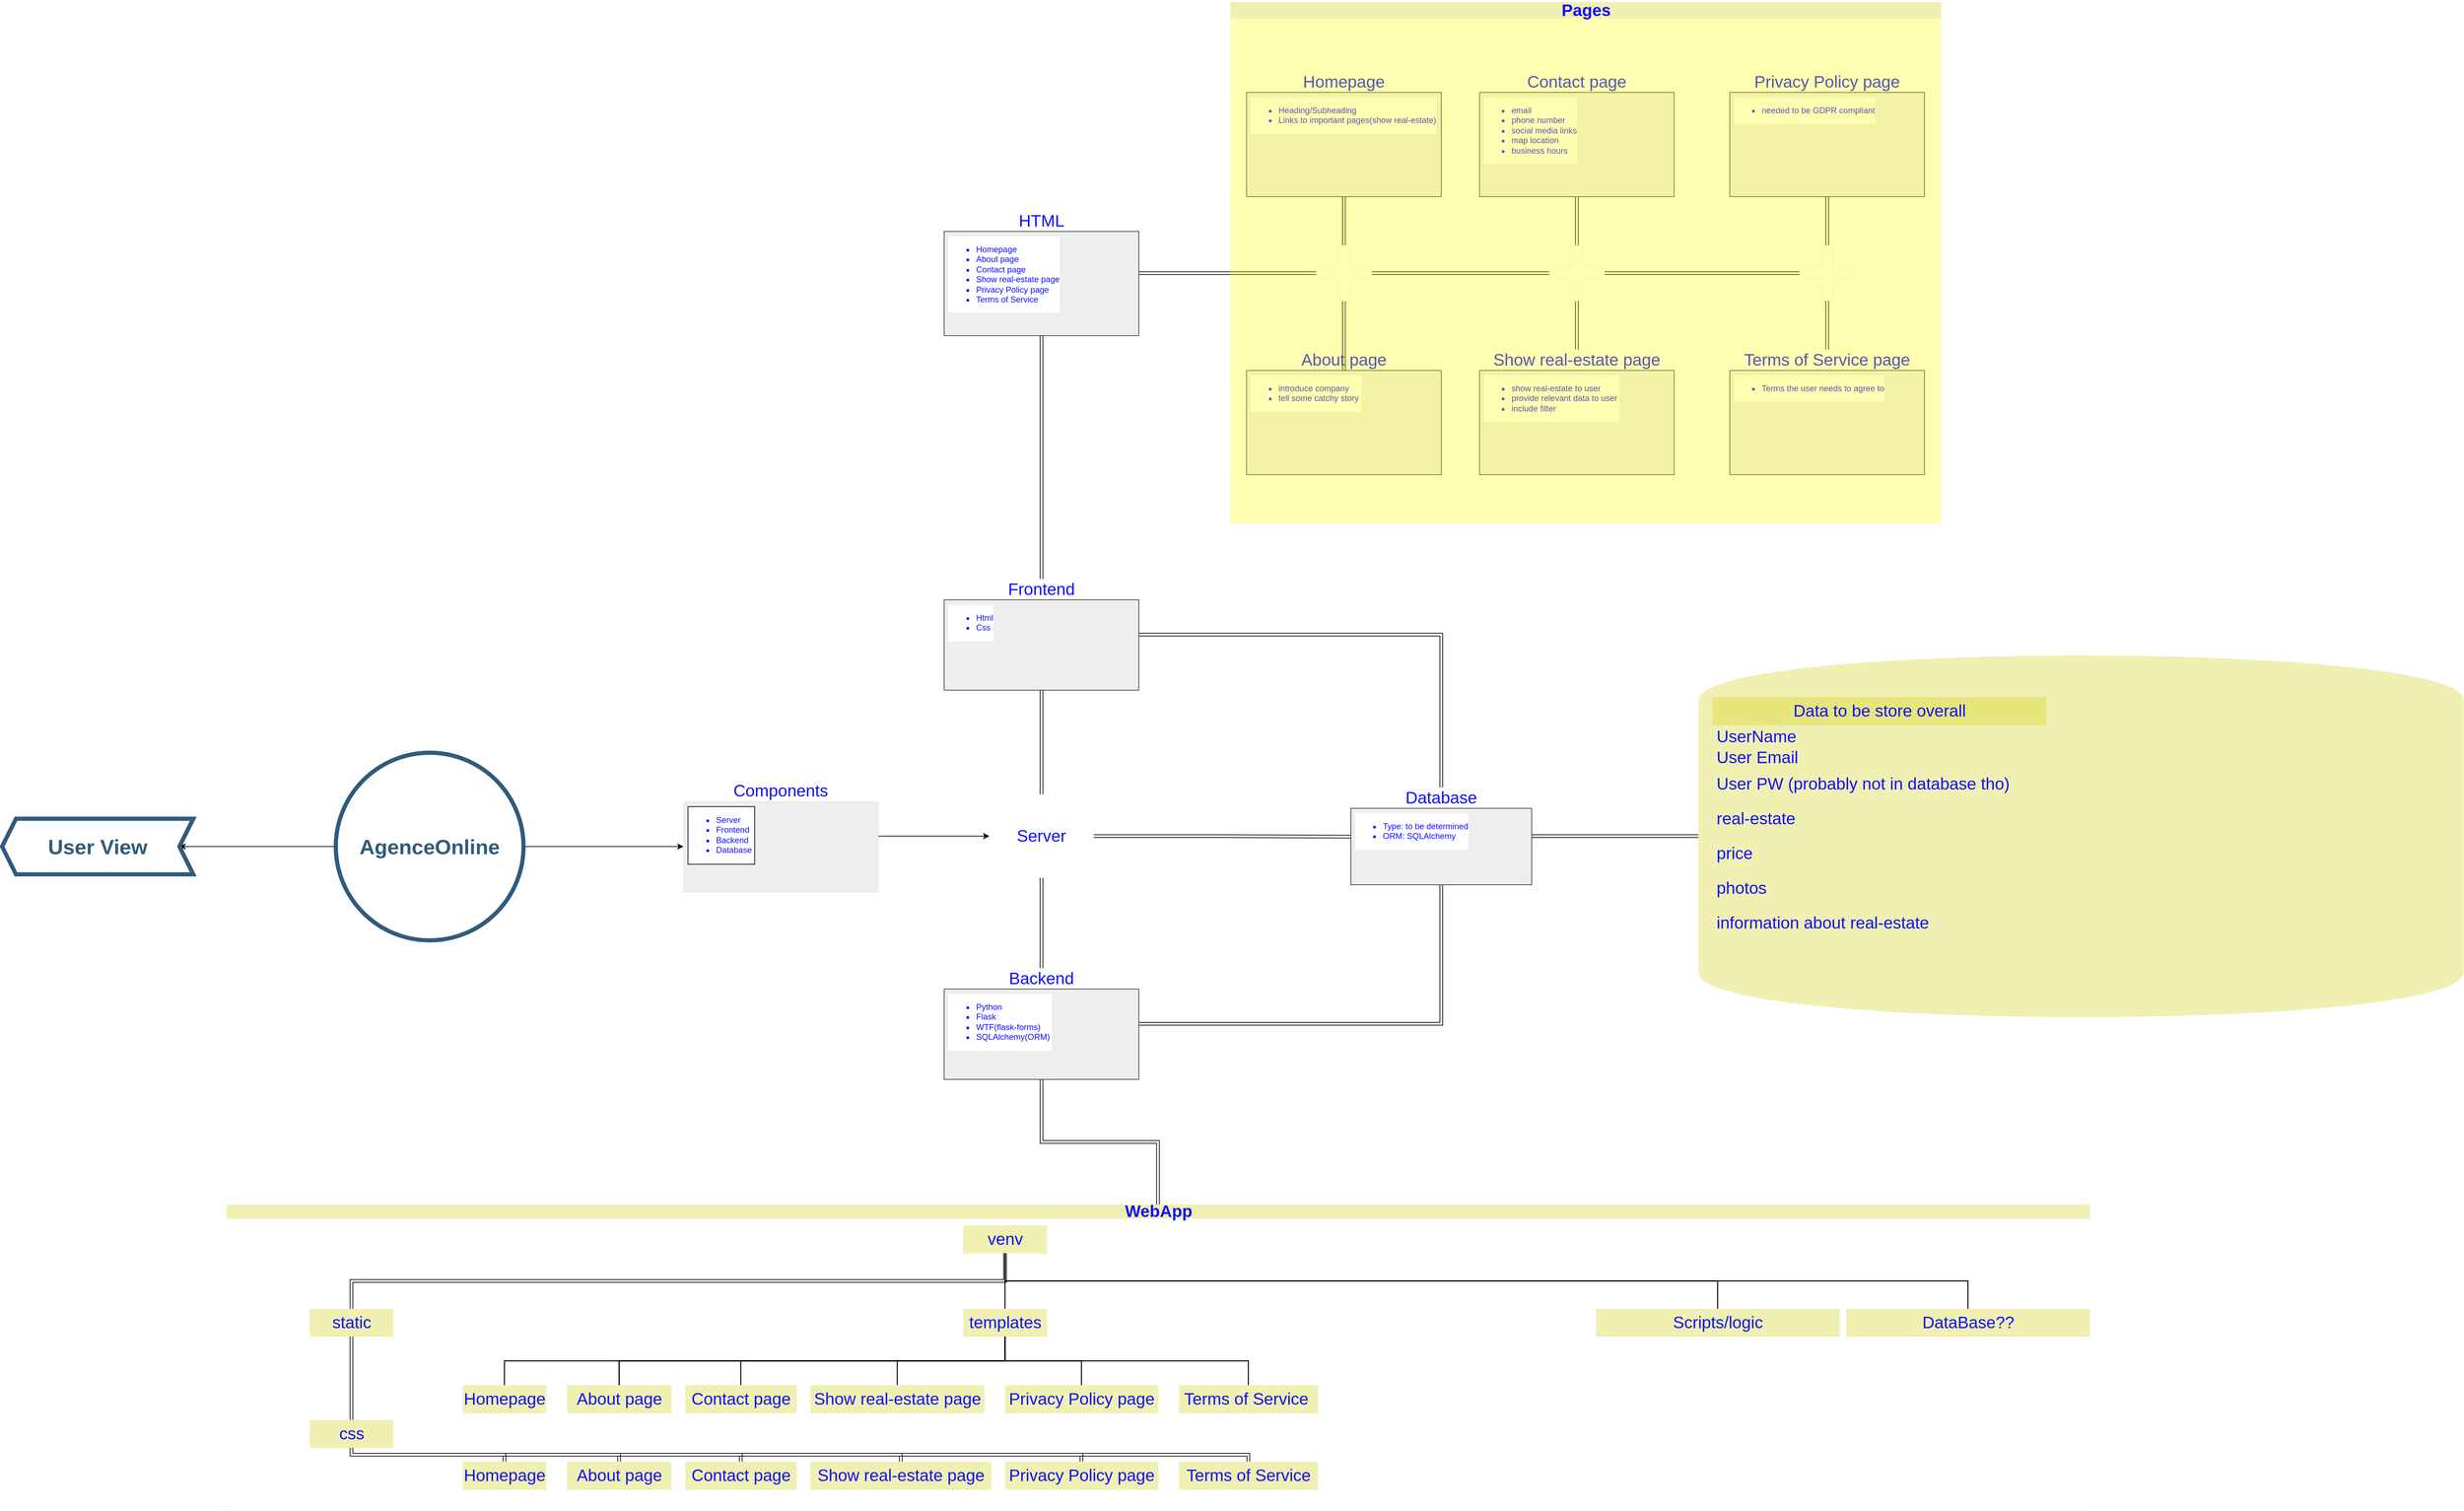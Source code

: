 <mxfile version="20.4.0" type="github">
  <diagram id="6a731a19-8d31-9384-78a2-239565b7b9f0" name="Page-1">
    <mxGraphModel dx="2011" dy="2100" grid="1" gridSize="10" guides="1" tooltips="1" connect="1" arrows="1" fold="1" page="1" pageScale="1" pageWidth="1169" pageHeight="827" background="none" math="0" shadow="0">
      <root>
        <mxCell id="0" />
        <mxCell id="1" parent="0" />
        <mxCell id="ueL2jgsVfrRlY1h6P5Gp-1551" value="" style="edgeStyle=orthogonalEdgeStyle;rounded=0;orthogonalLoop=1;jettySize=auto;html=1;fontColor=#000000;" edge="1" parent="1" source="1515" target="ueL2jgsVfrRlY1h6P5Gp-1550">
          <mxGeometry relative="1" as="geometry" />
        </mxCell>
        <mxCell id="ueL2jgsVfrRlY1h6P5Gp-1555" value="" style="edgeStyle=orthogonalEdgeStyle;rounded=0;orthogonalLoop=1;jettySize=auto;html=1;fontSize=24;fontColor=#0F0FFF;" edge="1" parent="1" source="1515" target="ueL2jgsVfrRlY1h6P5Gp-1553">
          <mxGeometry relative="1" as="geometry">
            <mxPoint x="1390" y="815" as="targetPoint" />
          </mxGeometry>
        </mxCell>
        <mxCell id="1515" value="AgenceOnline&lt;br&gt;" style="ellipse;whiteSpace=wrap;html=1;shadow=0;fontFamily=Helvetica;fontSize=30;fontColor=#2F5B7C;align=center;strokeColor=#2F5B7C;strokeWidth=6;fillColor=#FFFFFF;fontStyle=1;gradientColor=none;" parent="1" vertex="1">
          <mxGeometry x="1040" y="680" width="270" height="270" as="geometry" />
        </mxCell>
        <mxCell id="ueL2jgsVfrRlY1h6P5Gp-1550" value="User View" style="shape=step;perimeter=stepPerimeter;whiteSpace=wrap;html=1;fixedSize=1;fontSize=30;fillColor=#FFFFFF;strokeColor=#2F5B7C;fontColor=#2F5B7C;shadow=0;strokeWidth=6;fontStyle=1;gradientColor=none;size=20;rotation=0;direction=west;" vertex="1" parent="1">
          <mxGeometry x="560" y="775" width="275" height="80" as="geometry" />
        </mxCell>
        <mxCell id="ueL2jgsVfrRlY1h6P5Gp-1558" value="" style="edgeStyle=orthogonalEdgeStyle;rounded=0;orthogonalLoop=1;jettySize=auto;html=1;fontSize=24;fontColor=#0F0FFF;" edge="1" parent="1" source="ueL2jgsVfrRlY1h6P5Gp-1552" target="ueL2jgsVfrRlY1h6P5Gp-1557">
          <mxGeometry relative="1" as="geometry" />
        </mxCell>
        <mxCell id="ueL2jgsVfrRlY1h6P5Gp-1552" value="Components" style="swimlane;childLayout=stackLayout;horizontal=1;startSize=30;horizontalStack=0;rounded=0;fontSize=24;fontStyle=0;strokeWidth=0;resizeParent=0;resizeLast=1;shadow=0;dashed=0;align=center;labelBackgroundColor=#FFFFFF;labelBorderColor=none;html=1;fillColor=#FFFFFF;strokeColor=none;fontColor=#0F0FFF;swimlaneLine=0;sketch=0;perimeterSpacing=0;swimlaneFillColor=none;gradientColor=none;whiteSpace=wrap;" vertex="1" parent="1">
          <mxGeometry x="1540" y="720" width="280" height="160" as="geometry">
            <mxRectangle x="1496" y="520" width="120" height="30" as="alternateBounds" />
          </mxGeometry>
        </mxCell>
        <mxCell id="ueL2jgsVfrRlY1h6P5Gp-1553" value="&lt;ul&gt;&lt;li style=&quot;&quot;&gt;Server&lt;/li&gt;&lt;li style=&quot;&quot;&gt;Frontend&lt;/li&gt;&lt;li style=&quot;&quot;&gt;Backend&lt;/li&gt;&lt;li style=&quot;&quot;&gt;Database&amp;nbsp;&lt;/li&gt;&lt;/ul&gt;" style="align=left;strokeColor=default;fillColor=#eeeeee;spacingLeft=4;fontSize=12;verticalAlign=top;resizable=0;rotatable=0;part=1;labelBackgroundColor=#FFFFFF;labelBorderColor=#000000;html=1;fontColor=#0F0FFF;strokeWidth=0;perimeterSpacing=0;rounded=0;shadow=0;sketch=0;" vertex="1" parent="ueL2jgsVfrRlY1h6P5Gp-1552">
          <mxGeometry y="30" width="280" height="130" as="geometry" />
        </mxCell>
        <mxCell id="ueL2jgsVfrRlY1h6P5Gp-1554" value="" style="align=left;strokeColor=#36393d;fillColor=#eeeeee;spacingLeft=4;fontSize=12;verticalAlign=top;resizable=0;rotatable=0;part=1;labelBackgroundColor=default;labelBorderColor=none;html=1;" vertex="1" parent="ueL2jgsVfrRlY1h6P5Gp-1552">
          <mxGeometry y="160" width="280" as="geometry" />
        </mxCell>
        <mxCell id="ueL2jgsVfrRlY1h6P5Gp-1559" value="" style="align=left;strokeColor=default;fillColor=#eeeeee;spacingLeft=4;fontSize=12;verticalAlign=top;resizable=0;rotatable=0;part=1;labelBackgroundColor=#FFFFFF;labelBorderColor=#000000;html=1;fontColor=#0F0FFF;strokeWidth=0;perimeterSpacing=0;rounded=0;shadow=0;sketch=0;" vertex="1" parent="ueL2jgsVfrRlY1h6P5Gp-1552">
          <mxGeometry y="160" width="280" as="geometry" />
        </mxCell>
        <mxCell id="ueL2jgsVfrRlY1h6P5Gp-1564" value="" style="edgeStyle=orthogonalEdgeStyle;rounded=0;orthogonalLoop=1;jettySize=auto;html=1;fontSize=24;fontColor=#0F0FFF;entryX=0.5;entryY=1;entryDx=0;entryDy=0;shape=link;" edge="1" parent="1" source="ueL2jgsVfrRlY1h6P5Gp-1557">
          <mxGeometry relative="1" as="geometry">
            <mxPoint x="2055" y="590" as="targetPoint" />
            <Array as="points">
              <mxPoint x="2055" y="680" />
              <mxPoint x="2055" y="680" />
            </Array>
          </mxGeometry>
        </mxCell>
        <mxCell id="ueL2jgsVfrRlY1h6P5Gp-1567" value="" style="edgeStyle=orthogonalEdgeStyle;shape=link;rounded=0;orthogonalLoop=1;jettySize=auto;html=1;fontSize=24;fontColor=#0F0FFF;entryX=0.5;entryY=0;entryDx=0;entryDy=0;" edge="1" parent="1" source="ueL2jgsVfrRlY1h6P5Gp-1557" target="ueL2jgsVfrRlY1h6P5Gp-1565">
          <mxGeometry relative="1" as="geometry">
            <mxPoint x="2055" y="940" as="targetPoint" />
          </mxGeometry>
        </mxCell>
        <mxCell id="ueL2jgsVfrRlY1h6P5Gp-1762" value="" style="edgeStyle=orthogonalEdgeStyle;shape=link;rounded=0;orthogonalLoop=1;jettySize=auto;html=1;fontSize=24;fontColor=#0F0FFF;entryX=0.001;entryY=0.371;entryDx=0;entryDy=0;entryPerimeter=0;" edge="1" parent="1" source="ueL2jgsVfrRlY1h6P5Gp-1557" target="ueL2jgsVfrRlY1h6P5Gp-1569">
          <mxGeometry relative="1" as="geometry">
            <mxPoint x="2210" y="800" as="targetPoint" />
          </mxGeometry>
        </mxCell>
        <mxCell id="ueL2jgsVfrRlY1h6P5Gp-1557" value="Server" style="rhombus;whiteSpace=wrap;html=1;fontSize=24;fillColor=#FFFFFF;strokeColor=none;fontColor=#0F0FFF;fontStyle=0;startSize=30;rounded=0;strokeWidth=0;shadow=0;dashed=0;labelBackgroundColor=#FFFFFF;labelBorderColor=none;sketch=0;swimlaneFillColor=none;gradientColor=none;" vertex="1" parent="1">
          <mxGeometry x="1980" y="740" width="150" height="120" as="geometry" />
        </mxCell>
        <mxCell id="ueL2jgsVfrRlY1h6P5Gp-1573" value="" style="edgeStyle=orthogonalEdgeStyle;shape=link;rounded=0;orthogonalLoop=1;jettySize=auto;html=1;fontSize=24;fontColor=#0F0FFF;entryX=0.5;entryY=0;entryDx=0;entryDy=0;" edge="1" parent="1" source="ueL2jgsVfrRlY1h6P5Gp-1560" target="ueL2jgsVfrRlY1h6P5Gp-1568">
          <mxGeometry relative="1" as="geometry">
            <mxPoint x="2275" y="510" as="targetPoint" />
          </mxGeometry>
        </mxCell>
        <mxCell id="ueL2jgsVfrRlY1h6P5Gp-1577" value="" style="edgeStyle=orthogonalEdgeStyle;shape=link;rounded=0;orthogonalLoop=1;jettySize=auto;html=1;fontSize=24;fontColor=#0F0FFF;entryX=0.5;entryY=1;entryDx=0;entryDy=0;" edge="1" parent="1" source="ueL2jgsVfrRlY1h6P5Gp-1560" target="ueL2jgsVfrRlY1h6P5Gp-1576">
          <mxGeometry relative="1" as="geometry">
            <mxPoint x="2055" y="350" as="targetPoint" />
          </mxGeometry>
        </mxCell>
        <mxCell id="ueL2jgsVfrRlY1h6P5Gp-1560" value="Frontend" style="swimlane;childLayout=stackLayout;horizontal=1;startSize=30;horizontalStack=0;rounded=0;fontSize=24;fontStyle=0;strokeWidth=0;resizeParent=0;resizeLast=1;shadow=0;dashed=0;align=center;labelBackgroundColor=#FFFFFF;labelBorderColor=none;html=1;fillColor=#FFFFFF;strokeColor=none;fontColor=#0F0FFF;swimlaneLine=0;sketch=0;perimeterSpacing=0;swimlaneFillColor=none;gradientColor=none;whiteSpace=wrap;" vertex="1" parent="1">
          <mxGeometry x="1915" y="430" width="280" height="160" as="geometry">
            <mxRectangle x="1496" y="520" width="120" height="30" as="alternateBounds" />
          </mxGeometry>
        </mxCell>
        <mxCell id="ueL2jgsVfrRlY1h6P5Gp-1562" value="&lt;ul&gt;&lt;li&gt;Html&lt;/li&gt;&lt;li&gt;Css&lt;/li&gt;&lt;/ul&gt;" style="align=left;strokeColor=#36393d;fillColor=#eeeeee;spacingLeft=4;fontSize=12;verticalAlign=top;resizable=0;rotatable=0;part=1;labelBackgroundColor=#FFFFFF;labelBorderColor=none;html=1;fontColor=#0F0FFF;" vertex="1" parent="ueL2jgsVfrRlY1h6P5Gp-1560">
          <mxGeometry y="30" width="280" height="130" as="geometry" />
        </mxCell>
        <mxCell id="ueL2jgsVfrRlY1h6P5Gp-1571" value="" style="edgeStyle=orthogonalEdgeStyle;shape=link;rounded=0;orthogonalLoop=1;jettySize=auto;html=1;fontSize=24;fontColor=#0F0FFF;" edge="1" parent="1" source="ueL2jgsVfrRlY1h6P5Gp-1565" target="ueL2jgsVfrRlY1h6P5Gp-1569">
          <mxGeometry relative="1" as="geometry">
            <mxPoint x="2275" y="1070" as="targetPoint" />
          </mxGeometry>
        </mxCell>
        <mxCell id="ueL2jgsVfrRlY1h6P5Gp-1682" value="" style="edgeStyle=orthogonalEdgeStyle;shape=link;rounded=0;orthogonalLoop=1;jettySize=auto;html=1;fontSize=24;fontColor=#0F0FFF;entryX=0.5;entryY=0;entryDx=0;entryDy=0;" edge="1" parent="1" source="ueL2jgsVfrRlY1h6P5Gp-1565" target="ueL2jgsVfrRlY1h6P5Gp-1658">
          <mxGeometry relative="1" as="geometry">
            <mxPoint x="2055" y="1230" as="targetPoint" />
          </mxGeometry>
        </mxCell>
        <mxCell id="ueL2jgsVfrRlY1h6P5Gp-1565" value="Backend" style="swimlane;childLayout=stackLayout;horizontal=1;startSize=30;horizontalStack=0;rounded=0;fontSize=24;fontStyle=0;strokeWidth=0;resizeParent=0;resizeLast=1;shadow=0;dashed=0;align=center;labelBackgroundColor=#FFFFFF;labelBorderColor=none;html=1;fillColor=#FFFFFF;strokeColor=none;fontColor=#0F0FFF;swimlaneLine=0;sketch=0;perimeterSpacing=0;swimlaneFillColor=none;gradientColor=none;whiteSpace=wrap;" vertex="1" parent="1">
          <mxGeometry x="1915" y="990" width="280" height="160" as="geometry">
            <mxRectangle x="1496" y="520" width="120" height="30" as="alternateBounds" />
          </mxGeometry>
        </mxCell>
        <mxCell id="ueL2jgsVfrRlY1h6P5Gp-1566" value="&lt;ul&gt;&lt;li&gt;Python&lt;/li&gt;&lt;li&gt;Flask&lt;/li&gt;&lt;li&gt;WTF(flask-forms)&lt;/li&gt;&lt;li&gt;SQLAlchemy(ORM)&amp;nbsp;&lt;/li&gt;&lt;/ul&gt;" style="align=left;strokeColor=#36393d;fillColor=#eeeeee;spacingLeft=4;fontSize=12;verticalAlign=top;resizable=0;rotatable=0;part=1;labelBackgroundColor=#FFFFFF;labelBorderColor=none;html=1;fontColor=#0F0FFF;" vertex="1" parent="ueL2jgsVfrRlY1h6P5Gp-1565">
          <mxGeometry y="30" width="280" height="130" as="geometry" />
        </mxCell>
        <mxCell id="ueL2jgsVfrRlY1h6P5Gp-1764" value="" style="edgeStyle=orthogonalEdgeStyle;shape=link;rounded=0;orthogonalLoop=1;jettySize=auto;html=1;fontSize=24;fontColor=#0F0FFF;entryX=0;entryY=0.5;entryDx=0;entryDy=0;" edge="1" parent="1" source="ueL2jgsVfrRlY1h6P5Gp-1568" target="ueL2jgsVfrRlY1h6P5Gp-1763">
          <mxGeometry relative="1" as="geometry">
            <mxPoint x="2840" y="800" as="targetPoint" />
          </mxGeometry>
        </mxCell>
        <mxCell id="ueL2jgsVfrRlY1h6P5Gp-1568" value="Database" style="swimlane;childLayout=stackLayout;horizontal=1;startSize=30;horizontalStack=0;rounded=0;fontSize=24;fontStyle=0;strokeWidth=0;resizeParent=0;resizeLast=1;shadow=0;dashed=0;align=center;labelBackgroundColor=#FFFFFF;labelBorderColor=none;html=1;fillColor=#FFFFFF;strokeColor=none;fontColor=#0F0FFF;swimlaneLine=0;sketch=0;perimeterSpacing=0;swimlaneFillColor=none;gradientColor=none;whiteSpace=wrap;" vertex="1" parent="1">
          <mxGeometry x="2500" y="730" width="260" height="140" as="geometry">
            <mxRectangle x="1496" y="520" width="120" height="30" as="alternateBounds" />
          </mxGeometry>
        </mxCell>
        <mxCell id="ueL2jgsVfrRlY1h6P5Gp-1569" value="&lt;ul&gt;&lt;li&gt;Type: to be determined&lt;/li&gt;&lt;li&gt;ORM: SQLAlchemy&lt;/li&gt;&lt;/ul&gt;" style="align=left;strokeColor=#36393d;fillColor=#eeeeee;spacingLeft=4;fontSize=12;verticalAlign=top;resizable=0;rotatable=0;part=1;labelBackgroundColor=#FFFFFF;labelBorderColor=none;html=1;fontColor=#0F0FFF;" vertex="1" parent="ueL2jgsVfrRlY1h6P5Gp-1568">
          <mxGeometry y="30" width="260" height="110" as="geometry" />
        </mxCell>
        <mxCell id="ueL2jgsVfrRlY1h6P5Gp-1616" value="" style="edgeStyle=orthogonalEdgeStyle;shape=link;rounded=0;orthogonalLoop=1;jettySize=auto;html=1;fontSize=24;fontColor=#0F0FFF;entryX=0;entryY=0.5;entryDx=0;entryDy=0;entryPerimeter=0;" edge="1" parent="1" source="ueL2jgsVfrRlY1h6P5Gp-1575" target="ueL2jgsVfrRlY1h6P5Gp-1605">
          <mxGeometry relative="1" as="geometry">
            <mxPoint x="2275" y="190" as="targetPoint" />
          </mxGeometry>
        </mxCell>
        <mxCell id="ueL2jgsVfrRlY1h6P5Gp-1575" value="HTML" style="swimlane;childLayout=stackLayout;horizontal=1;startSize=30;horizontalStack=0;rounded=0;fontSize=24;fontStyle=0;strokeWidth=0;resizeParent=0;resizeLast=1;shadow=0;dashed=0;align=center;labelBackgroundColor=#FFFFFF;labelBorderColor=none;html=1;fillColor=#FFFFFF;strokeColor=none;fontColor=#0F0FFF;swimlaneLine=0;sketch=0;perimeterSpacing=0;swimlaneFillColor=none;gradientColor=none;whiteSpace=wrap;" vertex="1" parent="1">
          <mxGeometry x="1915" y="-100" width="280" height="180" as="geometry">
            <mxRectangle x="1496" y="520" width="120" height="30" as="alternateBounds" />
          </mxGeometry>
        </mxCell>
        <mxCell id="ueL2jgsVfrRlY1h6P5Gp-1576" value="&lt;ul&gt;&lt;li&gt;Homepage&lt;/li&gt;&lt;li&gt;About page&amp;nbsp;&lt;/li&gt;&lt;li&gt;Contact page&lt;/li&gt;&lt;li&gt;Show real-estate page&lt;/li&gt;&lt;li&gt;Privacy Policy page&amp;nbsp;&lt;/li&gt;&lt;li&gt;Terms of Service&lt;/li&gt;&lt;/ul&gt;" style="align=left;strokeColor=#36393d;fillColor=#eeeeee;spacingLeft=4;fontSize=12;verticalAlign=top;resizable=0;rotatable=0;part=1;labelBackgroundColor=#FFFFFF;labelBorderColor=none;html=1;fontColor=#0F0FFF;" vertex="1" parent="ueL2jgsVfrRlY1h6P5Gp-1575">
          <mxGeometry y="30" width="280" height="150" as="geometry" />
        </mxCell>
        <mxCell id="ueL2jgsVfrRlY1h6P5Gp-1636" value="" style="group" vertex="1" connectable="0" parent="1">
          <mxGeometry x="2326.5" y="-400" width="1022" height="750" as="geometry" />
        </mxCell>
        <mxCell id="ueL2jgsVfrRlY1h6P5Gp-1632" value="" style="group" vertex="1" connectable="0" parent="ueL2jgsVfrRlY1h6P5Gp-1636">
          <mxGeometry x="23.5" y="100" width="975" height="580" as="geometry" />
        </mxCell>
        <mxCell id="ueL2jgsVfrRlY1h6P5Gp-1578" value="Homepage" style="swimlane;childLayout=stackLayout;horizontal=1;startSize=30;horizontalStack=0;rounded=0;fontSize=24;fontStyle=0;strokeWidth=0;resizeParent=0;resizeLast=1;shadow=0;dashed=0;align=center;labelBackgroundColor=#FFFFFF;labelBorderColor=none;html=1;fillColor=#FFFFFF;strokeColor=none;fontColor=#0F0FFF;swimlaneLine=0;sketch=0;perimeterSpacing=0;swimlaneFillColor=none;gradientColor=none;whiteSpace=wrap;" vertex="1" parent="ueL2jgsVfrRlY1h6P5Gp-1632">
          <mxGeometry width="280" height="180" as="geometry">
            <mxRectangle x="1496" y="520" width="120" height="30" as="alternateBounds" />
          </mxGeometry>
        </mxCell>
        <mxCell id="ueL2jgsVfrRlY1h6P5Gp-1579" value="&lt;ul&gt;&lt;li&gt;Heading/Subheading&lt;/li&gt;&lt;li&gt;Links to important pages(show real-estate)&lt;/li&gt;&lt;/ul&gt;" style="align=left;strokeColor=#36393d;fillColor=#eeeeee;spacingLeft=4;fontSize=12;verticalAlign=top;resizable=0;rotatable=0;part=1;labelBackgroundColor=#FFFFFF;labelBorderColor=none;html=1;fontColor=#0F0FFF;" vertex="1" parent="ueL2jgsVfrRlY1h6P5Gp-1578">
          <mxGeometry y="30" width="280" height="150" as="geometry" />
        </mxCell>
        <mxCell id="ueL2jgsVfrRlY1h6P5Gp-1580" value="About page" style="swimlane;childLayout=stackLayout;horizontal=1;startSize=30;horizontalStack=0;rounded=0;fontSize=24;fontStyle=0;strokeWidth=0;resizeParent=0;resizeLast=1;shadow=0;dashed=0;align=center;labelBackgroundColor=#FFFFFF;labelBorderColor=none;html=1;fillColor=#FFFFFF;strokeColor=none;fontColor=#0F0FFF;swimlaneLine=0;sketch=0;perimeterSpacing=0;swimlaneFillColor=none;gradientColor=none;whiteSpace=wrap;" vertex="1" parent="ueL2jgsVfrRlY1h6P5Gp-1632">
          <mxGeometry y="400" width="280" height="180" as="geometry">
            <mxRectangle x="1496" y="520" width="120" height="30" as="alternateBounds" />
          </mxGeometry>
        </mxCell>
        <mxCell id="ueL2jgsVfrRlY1h6P5Gp-1581" value="&lt;ul&gt;&lt;li&gt;introduce company&lt;/li&gt;&lt;li&gt;tell some catchy story&amp;nbsp;&lt;/li&gt;&lt;/ul&gt;" style="align=left;strokeColor=#36393d;fillColor=#eeeeee;spacingLeft=4;fontSize=12;verticalAlign=top;resizable=0;rotatable=0;part=1;labelBackgroundColor=#FFFFFF;labelBorderColor=none;html=1;fontColor=#0F0FFF;" vertex="1" parent="ueL2jgsVfrRlY1h6P5Gp-1580">
          <mxGeometry y="30" width="280" height="150" as="geometry" />
        </mxCell>
        <mxCell id="ueL2jgsVfrRlY1h6P5Gp-1619" value="" style="edgeStyle=orthogonalEdgeStyle;shape=link;rounded=0;orthogonalLoop=1;jettySize=auto;html=1;fontSize=24;fontColor=#0F0FFF;" edge="1" parent="ueL2jgsVfrRlY1h6P5Gp-1632" source="ueL2jgsVfrRlY1h6P5Gp-1605" target="ueL2jgsVfrRlY1h6P5Gp-1581">
          <mxGeometry relative="1" as="geometry" />
        </mxCell>
        <mxCell id="ueL2jgsVfrRlY1h6P5Gp-1605" value="" style="shape=cross;whiteSpace=wrap;html=1;rounded=0;shadow=0;labelBackgroundColor=#FFFFFF;labelBorderColor=#000000;sketch=0;strokeColor=default;strokeWidth=0;fontSize=24;fontColor=#0F0FFF;fillColor=#FFFFFF;gradientColor=none;" vertex="1" parent="ueL2jgsVfrRlY1h6P5Gp-1632">
          <mxGeometry x="100" y="250" width="80" height="80" as="geometry" />
        </mxCell>
        <mxCell id="ueL2jgsVfrRlY1h6P5Gp-1618" value="" style="edgeStyle=orthogonalEdgeStyle;shape=link;rounded=0;orthogonalLoop=1;jettySize=auto;html=1;fontSize=24;fontColor=#0F0FFF;" edge="1" parent="ueL2jgsVfrRlY1h6P5Gp-1632" source="ueL2jgsVfrRlY1h6P5Gp-1578" target="ueL2jgsVfrRlY1h6P5Gp-1605">
          <mxGeometry relative="1" as="geometry" />
        </mxCell>
        <mxCell id="ueL2jgsVfrRlY1h6P5Gp-1606" value="Show real-estate page" style="swimlane;childLayout=stackLayout;horizontal=1;startSize=30;horizontalStack=0;rounded=0;fontSize=24;fontStyle=0;strokeWidth=0;resizeParent=0;resizeLast=1;shadow=0;dashed=0;align=center;labelBackgroundColor=#FFFFFF;labelBorderColor=none;html=1;fillColor=#FFFFFF;strokeColor=none;fontColor=#0F0FFF;swimlaneLine=0;sketch=0;perimeterSpacing=0;swimlaneFillColor=none;gradientColor=none;whiteSpace=wrap;" vertex="1" parent="ueL2jgsVfrRlY1h6P5Gp-1632">
          <mxGeometry x="335" y="400" width="280" height="180" as="geometry">
            <mxRectangle x="1496" y="520" width="120" height="30" as="alternateBounds" />
          </mxGeometry>
        </mxCell>
        <mxCell id="ueL2jgsVfrRlY1h6P5Gp-1607" value="&lt;ul&gt;&lt;li&gt;show real-estate to user&lt;/li&gt;&lt;li&gt;provide relevant data to user&amp;nbsp;&lt;/li&gt;&lt;li&gt;include filter&lt;/li&gt;&lt;/ul&gt;" style="align=left;strokeColor=#36393d;fillColor=#eeeeee;spacingLeft=4;fontSize=12;verticalAlign=top;resizable=0;rotatable=0;part=1;labelBackgroundColor=#FFFFFF;labelBorderColor=none;html=1;fontColor=#0F0FFF;" vertex="1" parent="ueL2jgsVfrRlY1h6P5Gp-1606">
          <mxGeometry y="30" width="280" height="150" as="geometry" />
        </mxCell>
        <mxCell id="ueL2jgsVfrRlY1h6P5Gp-1608" value="" style="shape=cross;whiteSpace=wrap;html=1;rounded=0;shadow=0;labelBackgroundColor=#FFFFFF;labelBorderColor=#000000;sketch=0;strokeColor=default;strokeWidth=0;fontSize=24;fontColor=#0F0FFF;fillColor=#FFFFFF;gradientColor=none;" vertex="1" parent="ueL2jgsVfrRlY1h6P5Gp-1632">
          <mxGeometry x="435" y="250" width="80" height="80" as="geometry" />
        </mxCell>
        <mxCell id="ueL2jgsVfrRlY1h6P5Gp-1620" value="" style="edgeStyle=orthogonalEdgeStyle;shape=link;rounded=0;orthogonalLoop=1;jettySize=auto;html=1;fontSize=24;fontColor=#0F0FFF;entryX=0;entryY=0.5;entryDx=0;entryDy=0;entryPerimeter=0;" edge="1" parent="ueL2jgsVfrRlY1h6P5Gp-1632" source="ueL2jgsVfrRlY1h6P5Gp-1605" target="ueL2jgsVfrRlY1h6P5Gp-1608">
          <mxGeometry relative="1" as="geometry">
            <mxPoint x="267" y="320" as="targetPoint" />
          </mxGeometry>
        </mxCell>
        <mxCell id="ueL2jgsVfrRlY1h6P5Gp-1622" value="" style="edgeStyle=orthogonalEdgeStyle;shape=link;rounded=0;orthogonalLoop=1;jettySize=auto;html=1;fontSize=24;fontColor=#0F0FFF;" edge="1" parent="ueL2jgsVfrRlY1h6P5Gp-1632" source="ueL2jgsVfrRlY1h6P5Gp-1606" target="ueL2jgsVfrRlY1h6P5Gp-1608">
          <mxGeometry relative="1" as="geometry" />
        </mxCell>
        <mxCell id="ueL2jgsVfrRlY1h6P5Gp-1609" value="Contact page" style="swimlane;childLayout=stackLayout;horizontal=1;startSize=30;horizontalStack=0;rounded=0;fontSize=24;fontStyle=0;strokeWidth=0;resizeParent=0;resizeLast=1;shadow=0;dashed=0;align=center;labelBackgroundColor=#FFFFFF;labelBorderColor=none;html=1;fillColor=#FFFFFF;strokeColor=none;fontColor=#0F0FFF;swimlaneLine=0;sketch=0;perimeterSpacing=0;swimlaneFillColor=none;gradientColor=none;whiteSpace=wrap;" vertex="1" parent="ueL2jgsVfrRlY1h6P5Gp-1632">
          <mxGeometry x="335" width="280" height="180" as="geometry">
            <mxRectangle x="1496" y="520" width="120" height="30" as="alternateBounds" />
          </mxGeometry>
        </mxCell>
        <mxCell id="ueL2jgsVfrRlY1h6P5Gp-1610" value="&lt;ul&gt;&lt;li&gt;email&lt;/li&gt;&lt;li&gt;phone number&lt;/li&gt;&lt;li&gt;social media links&lt;/li&gt;&lt;li&gt;map location&lt;/li&gt;&lt;li&gt;business hours&amp;nbsp;&lt;/li&gt;&lt;/ul&gt;" style="align=left;strokeColor=#36393d;fillColor=#eeeeee;spacingLeft=4;fontSize=12;verticalAlign=top;resizable=0;rotatable=0;part=1;labelBackgroundColor=#FFFFFF;labelBorderColor=none;html=1;fontColor=#0F0FFF;" vertex="1" parent="ueL2jgsVfrRlY1h6P5Gp-1609">
          <mxGeometry y="30" width="280" height="150" as="geometry" />
        </mxCell>
        <mxCell id="ueL2jgsVfrRlY1h6P5Gp-1621" value="" style="edgeStyle=orthogonalEdgeStyle;shape=link;rounded=0;orthogonalLoop=1;jettySize=auto;html=1;fontSize=24;fontColor=#0F0FFF;" edge="1" parent="ueL2jgsVfrRlY1h6P5Gp-1632" source="ueL2jgsVfrRlY1h6P5Gp-1608" target="ueL2jgsVfrRlY1h6P5Gp-1610">
          <mxGeometry relative="1" as="geometry" />
        </mxCell>
        <mxCell id="ueL2jgsVfrRlY1h6P5Gp-1611" value="Terms of Service page" style="swimlane;childLayout=stackLayout;horizontal=1;startSize=30;horizontalStack=0;rounded=0;fontSize=24;fontStyle=0;strokeWidth=0;resizeParent=0;resizeLast=1;shadow=0;dashed=0;align=center;labelBackgroundColor=#FFFFFF;labelBorderColor=none;html=1;fillColor=#FFFFFF;strokeColor=none;fontColor=#0F0FFF;swimlaneLine=0;sketch=0;perimeterSpacing=0;swimlaneFillColor=none;gradientColor=none;whiteSpace=wrap;" vertex="1" parent="ueL2jgsVfrRlY1h6P5Gp-1632">
          <mxGeometry x="695" y="400" width="280" height="180" as="geometry">
            <mxRectangle x="1496" y="520" width="120" height="30" as="alternateBounds" />
          </mxGeometry>
        </mxCell>
        <mxCell id="ueL2jgsVfrRlY1h6P5Gp-1612" value="&lt;ul&gt;&lt;li&gt;Terms the user needs to agree to&lt;/li&gt;&lt;/ul&gt;" style="align=left;strokeColor=#36393d;fillColor=#eeeeee;spacingLeft=4;fontSize=12;verticalAlign=top;resizable=0;rotatable=0;part=1;labelBackgroundColor=#FFFFFF;labelBorderColor=none;html=1;fontColor=#0F0FFF;" vertex="1" parent="ueL2jgsVfrRlY1h6P5Gp-1611">
          <mxGeometry y="30" width="280" height="150" as="geometry" />
        </mxCell>
        <mxCell id="ueL2jgsVfrRlY1h6P5Gp-1613" value="" style="shape=cross;whiteSpace=wrap;html=1;rounded=0;shadow=0;labelBackgroundColor=#FFFFFF;labelBorderColor=#000000;sketch=0;strokeColor=default;strokeWidth=0;fontSize=24;fontColor=#0F0FFF;fillColor=#FFFFFF;gradientColor=none;" vertex="1" parent="ueL2jgsVfrRlY1h6P5Gp-1632">
          <mxGeometry x="795" y="250" width="80" height="80" as="geometry" />
        </mxCell>
        <mxCell id="ueL2jgsVfrRlY1h6P5Gp-1623" value="" style="edgeStyle=orthogonalEdgeStyle;shape=link;rounded=0;orthogonalLoop=1;jettySize=auto;html=1;fontSize=24;fontColor=#0F0FFF;entryX=0;entryY=0.5;entryDx=0;entryDy=0;entryPerimeter=0;" edge="1" parent="ueL2jgsVfrRlY1h6P5Gp-1632" source="ueL2jgsVfrRlY1h6P5Gp-1608" target="ueL2jgsVfrRlY1h6P5Gp-1613">
          <mxGeometry relative="1" as="geometry">
            <mxPoint x="602" y="320" as="targetPoint" />
          </mxGeometry>
        </mxCell>
        <mxCell id="ueL2jgsVfrRlY1h6P5Gp-1625" value="" style="edgeStyle=orthogonalEdgeStyle;shape=link;rounded=0;orthogonalLoop=1;jettySize=auto;html=1;fontSize=24;fontColor=#0F0FFF;" edge="1" parent="ueL2jgsVfrRlY1h6P5Gp-1632" source="ueL2jgsVfrRlY1h6P5Gp-1611" target="ueL2jgsVfrRlY1h6P5Gp-1613">
          <mxGeometry relative="1" as="geometry" />
        </mxCell>
        <mxCell id="ueL2jgsVfrRlY1h6P5Gp-1614" value="Privacy Policy page" style="swimlane;childLayout=stackLayout;horizontal=1;startSize=30;horizontalStack=0;rounded=0;fontSize=24;fontStyle=0;strokeWidth=0;resizeParent=0;resizeLast=1;shadow=0;dashed=0;align=center;labelBackgroundColor=#FFFFFF;labelBorderColor=none;html=1;fillColor=#FFFFFF;strokeColor=none;fontColor=#0F0FFF;swimlaneLine=0;sketch=0;perimeterSpacing=0;swimlaneFillColor=none;gradientColor=none;whiteSpace=wrap;" vertex="1" parent="ueL2jgsVfrRlY1h6P5Gp-1632">
          <mxGeometry x="695" width="280" height="180" as="geometry">
            <mxRectangle x="1496" y="520" width="120" height="30" as="alternateBounds" />
          </mxGeometry>
        </mxCell>
        <mxCell id="ueL2jgsVfrRlY1h6P5Gp-1615" value="&lt;ul&gt;&lt;li&gt;needed to be GDPR compliant&lt;/li&gt;&lt;/ul&gt;" style="align=left;strokeColor=#36393d;fillColor=#eeeeee;spacingLeft=4;fontSize=12;verticalAlign=top;resizable=0;rotatable=0;part=1;labelBackgroundColor=#FFFFFF;labelBorderColor=none;html=1;fontColor=#0F0FFF;" vertex="1" parent="ueL2jgsVfrRlY1h6P5Gp-1614">
          <mxGeometry y="30" width="280" height="150" as="geometry" />
        </mxCell>
        <mxCell id="ueL2jgsVfrRlY1h6P5Gp-1624" value="" style="edgeStyle=orthogonalEdgeStyle;shape=link;rounded=0;orthogonalLoop=1;jettySize=auto;html=1;fontSize=24;fontColor=#0F0FFF;" edge="1" parent="ueL2jgsVfrRlY1h6P5Gp-1632" source="ueL2jgsVfrRlY1h6P5Gp-1613" target="ueL2jgsVfrRlY1h6P5Gp-1615">
          <mxGeometry relative="1" as="geometry" />
        </mxCell>
        <mxCell id="ueL2jgsVfrRlY1h6P5Gp-1635" value="Pages" style="swimlane;rounded=0;shadow=0;glass=0;labelBackgroundColor=none;labelBorderColor=none;sketch=0;strokeColor=default;strokeWidth=0;fontSize=24;fontColor=#0F0FFF;fillColor=#CCCC00;gradientColor=none;html=1;swimlaneFillColor=#FFFF00;opacity=30;" vertex="1" parent="ueL2jgsVfrRlY1h6P5Gp-1636">
          <mxGeometry width="1022" height="750" as="geometry">
            <mxRectangle width="110" height="40" as="alternateBounds" />
          </mxGeometry>
        </mxCell>
        <mxCell id="ueL2jgsVfrRlY1h6P5Gp-1658" value="WebApp" style="swimlane;startSize=20;horizontal=1;containerType=tree;rounded=0;shadow=0;glass=0;labelBackgroundColor=none;labelBorderColor=none;sketch=0;strokeColor=default;strokeWidth=0;fontSize=24;fontColor=#0F0FFF;fillColor=#CCCC00;gradientColor=none;opacity=30;html=1;" vertex="1" parent="1">
          <mxGeometry x="882.5" y="1330" width="2680" height="440" as="geometry" />
        </mxCell>
        <mxCell id="ueL2jgsVfrRlY1h6P5Gp-1660" value="venv" style="whiteSpace=wrap;html=1;treeFolding=1;treeMoving=1;newEdgeStyle={&quot;edgeStyle&quot;:&quot;elbowEdgeStyle&quot;,&quot;startArrow&quot;:&quot;none&quot;,&quot;endArrow&quot;:&quot;none&quot;};rounded=0;shadow=0;glass=0;labelBackgroundColor=none;labelBorderColor=none;sketch=0;strokeColor=default;strokeWidth=0;fontSize=24;fontColor=#0F0FFF;fillColor=#CCCC00;gradientColor=none;opacity=30;" vertex="1" parent="ueL2jgsVfrRlY1h6P5Gp-1658">
          <mxGeometry x="1060" y="30" width="120" height="40" as="geometry" />
        </mxCell>
        <mxCell id="ueL2jgsVfrRlY1h6P5Gp-1668" value="" style="edgeStyle=elbowEdgeStyle;shape=link;rounded=0;orthogonalLoop=1;jettySize=auto;html=1;elbow=vertical;startArrow=none;endArrow=none;" edge="1" target="ueL2jgsVfrRlY1h6P5Gp-1669" source="ueL2jgsVfrRlY1h6P5Gp-1660" parent="ueL2jgsVfrRlY1h6P5Gp-1658">
          <mxGeometry relative="1" as="geometry">
            <mxPoint x="1800" y="1241" as="sourcePoint" />
          </mxGeometry>
        </mxCell>
        <mxCell id="ueL2jgsVfrRlY1h6P5Gp-1669" value="static" style="whiteSpace=wrap;html=1;treeFolding=1;treeMoving=1;newEdgeStyle={&quot;edgeStyle&quot;:&quot;elbowEdgeStyle&quot;,&quot;startArrow&quot;:&quot;none&quot;,&quot;endArrow&quot;:&quot;none&quot;};rounded=0;shadow=0;glass=0;labelBackgroundColor=none;labelBorderColor=none;sketch=0;strokeColor=default;strokeWidth=0;fontSize=24;fontColor=#0F0FFF;fillColor=#CCCC00;gradientColor=none;opacity=30;" vertex="1" parent="ueL2jgsVfrRlY1h6P5Gp-1658">
          <mxGeometry x="120" y="150" width="120" height="40" as="geometry" />
        </mxCell>
        <mxCell id="ueL2jgsVfrRlY1h6P5Gp-1674" value="" style="edgeStyle=elbowEdgeStyle;shape=link;rounded=0;orthogonalLoop=1;jettySize=auto;html=1;elbow=vertical;startArrow=none;endArrow=none;width=0.435;" edge="1" target="ueL2jgsVfrRlY1h6P5Gp-1675" source="ueL2jgsVfrRlY1h6P5Gp-1660" parent="ueL2jgsVfrRlY1h6P5Gp-1658">
          <mxGeometry relative="1" as="geometry">
            <mxPoint x="1800" y="1241" as="sourcePoint" />
          </mxGeometry>
        </mxCell>
        <mxCell id="ueL2jgsVfrRlY1h6P5Gp-1675" value="templates" style="whiteSpace=wrap;html=1;treeFolding=1;treeMoving=1;newEdgeStyle={&quot;edgeStyle&quot;:&quot;elbowEdgeStyle&quot;,&quot;startArrow&quot;:&quot;none&quot;,&quot;endArrow&quot;:&quot;none&quot;};rounded=0;shadow=0;glass=0;labelBackgroundColor=none;labelBorderColor=none;sketch=0;strokeColor=default;strokeWidth=0;fontSize=24;fontColor=#0F0FFF;fillColor=#CCCC00;gradientColor=none;opacity=30;rotation=0;" vertex="1" parent="ueL2jgsVfrRlY1h6P5Gp-1658">
          <mxGeometry x="1060" y="150" width="120" height="40" as="geometry" />
        </mxCell>
        <mxCell id="ueL2jgsVfrRlY1h6P5Gp-1676" value="" style="edgeStyle=elbowEdgeStyle;shape=link;rounded=0;orthogonalLoop=1;jettySize=auto;html=1;elbow=vertical;startArrow=none;endArrow=none;width=0.435;" edge="1" target="ueL2jgsVfrRlY1h6P5Gp-1677" source="ueL2jgsVfrRlY1h6P5Gp-1660" parent="ueL2jgsVfrRlY1h6P5Gp-1658">
          <mxGeometry relative="1" as="geometry">
            <mxPoint x="1720" y="1231" as="sourcePoint" />
          </mxGeometry>
        </mxCell>
        <mxCell id="ueL2jgsVfrRlY1h6P5Gp-1677" value="Scripts/logic" style="whiteSpace=wrap;html=1;treeFolding=1;treeMoving=1;newEdgeStyle={&quot;edgeStyle&quot;:&quot;elbowEdgeStyle&quot;,&quot;startArrow&quot;:&quot;none&quot;,&quot;endArrow&quot;:&quot;none&quot;};rounded=0;shadow=0;glass=0;labelBackgroundColor=none;labelBorderColor=none;sketch=0;strokeColor=default;strokeWidth=0;fontSize=24;fontColor=#0F0FFF;fillColor=#CCCC00;gradientColor=none;opacity=30;rotation=0;" vertex="1" collapsed="1" parent="ueL2jgsVfrRlY1h6P5Gp-1658">
          <mxGeometry x="1970" y="150" width="350" height="40" as="geometry" />
        </mxCell>
        <mxCell id="ueL2jgsVfrRlY1h6P5Gp-1678" value="" style="edgeStyle=elbowEdgeStyle;shape=link;rounded=0;orthogonalLoop=1;jettySize=auto;html=1;elbow=vertical;startArrow=none;endArrow=none;" edge="1" target="ueL2jgsVfrRlY1h6P5Gp-1679" source="ueL2jgsVfrRlY1h6P5Gp-1669" parent="ueL2jgsVfrRlY1h6P5Gp-1658">
          <mxGeometry relative="1" as="geometry">
            <mxPoint x="1720" y="1231" as="sourcePoint" />
          </mxGeometry>
        </mxCell>
        <mxCell id="ueL2jgsVfrRlY1h6P5Gp-1679" value="css" style="whiteSpace=wrap;html=1;treeFolding=1;treeMoving=1;newEdgeStyle={&quot;edgeStyle&quot;:&quot;elbowEdgeStyle&quot;,&quot;startArrow&quot;:&quot;none&quot;,&quot;endArrow&quot;:&quot;none&quot;};rounded=0;shadow=0;glass=0;labelBackgroundColor=none;labelBorderColor=none;sketch=0;strokeColor=default;strokeWidth=0;fontSize=24;fontColor=#0F0FFF;fillColor=#CCCC00;gradientColor=none;opacity=30;" vertex="1" parent="ueL2jgsVfrRlY1h6P5Gp-1658">
          <mxGeometry x="120" y="310" width="120" height="40" as="geometry" />
        </mxCell>
        <mxCell id="ueL2jgsVfrRlY1h6P5Gp-1683" value="" style="edgeStyle=elbowEdgeStyle;shape=link;rounded=0;orthogonalLoop=1;jettySize=auto;html=1;elbow=vertical;startArrow=none;endArrow=none;width=0.435;" edge="1" target="ueL2jgsVfrRlY1h6P5Gp-1684" source="ueL2jgsVfrRlY1h6P5Gp-1675" parent="ueL2jgsVfrRlY1h6P5Gp-1658">
          <mxGeometry relative="1" as="geometry">
            <mxPoint x="1865" y="1351" as="sourcePoint" />
          </mxGeometry>
        </mxCell>
        <mxCell id="ueL2jgsVfrRlY1h6P5Gp-1684" value="Homepage" style="whiteSpace=wrap;html=1;treeFolding=1;treeMoving=1;newEdgeStyle={&quot;edgeStyle&quot;:&quot;elbowEdgeStyle&quot;,&quot;startArrow&quot;:&quot;none&quot;,&quot;endArrow&quot;:&quot;none&quot;};rounded=0;shadow=0;glass=0;labelBackgroundColor=none;labelBorderColor=none;sketch=0;strokeColor=default;strokeWidth=0;fontSize=24;fontColor=#0F0FFF;fillColor=#CCCC00;gradientColor=none;opacity=30;rotation=0;" vertex="1" parent="ueL2jgsVfrRlY1h6P5Gp-1658">
          <mxGeometry x="340" y="260" width="120" height="40" as="geometry" />
        </mxCell>
        <mxCell id="ueL2jgsVfrRlY1h6P5Gp-1687" value="" style="edgeStyle=elbowEdgeStyle;shape=link;rounded=0;orthogonalLoop=1;jettySize=auto;html=1;elbow=vertical;startArrow=none;endArrow=none;width=0.435;" edge="1" target="ueL2jgsVfrRlY1h6P5Gp-1688" source="ueL2jgsVfrRlY1h6P5Gp-1675" parent="ueL2jgsVfrRlY1h6P5Gp-1658">
          <mxGeometry relative="1" as="geometry">
            <mxPoint x="2065" y="1460" as="sourcePoint" />
          </mxGeometry>
        </mxCell>
        <mxCell id="ueL2jgsVfrRlY1h6P5Gp-1688" value="Contact page" style="whiteSpace=wrap;html=1;treeFolding=1;treeMoving=1;newEdgeStyle={&quot;edgeStyle&quot;:&quot;elbowEdgeStyle&quot;,&quot;startArrow&quot;:&quot;none&quot;,&quot;endArrow&quot;:&quot;none&quot;};rounded=0;shadow=0;glass=0;labelBackgroundColor=none;labelBorderColor=none;sketch=0;strokeColor=default;strokeWidth=0;fontSize=24;fontColor=#0F0FFF;fillColor=#CCCC00;gradientColor=none;opacity=30;rotation=0;" vertex="1" parent="ueL2jgsVfrRlY1h6P5Gp-1658">
          <mxGeometry x="660" y="260" width="160" height="40" as="geometry" />
        </mxCell>
        <mxCell id="ueL2jgsVfrRlY1h6P5Gp-1689" value="" style="edgeStyle=elbowEdgeStyle;shape=link;rounded=0;orthogonalLoop=1;jettySize=auto;html=1;elbow=vertical;startArrow=none;endArrow=none;width=0.435;" edge="1" target="ueL2jgsVfrRlY1h6P5Gp-1690" source="ueL2jgsVfrRlY1h6P5Gp-1675" parent="ueL2jgsVfrRlY1h6P5Gp-1658">
          <mxGeometry relative="1" as="geometry">
            <mxPoint x="2065" y="1460" as="sourcePoint" />
          </mxGeometry>
        </mxCell>
        <mxCell id="ueL2jgsVfrRlY1h6P5Gp-1690" value="Show real-estate page" style="whiteSpace=wrap;html=1;treeFolding=1;treeMoving=1;newEdgeStyle={&quot;edgeStyle&quot;:&quot;elbowEdgeStyle&quot;,&quot;startArrow&quot;:&quot;none&quot;,&quot;endArrow&quot;:&quot;none&quot;};rounded=0;shadow=0;glass=0;labelBackgroundColor=none;labelBorderColor=none;sketch=0;strokeColor=default;strokeWidth=0;fontSize=24;fontColor=#0F0FFF;fillColor=#CCCC00;gradientColor=none;opacity=30;rotation=0;" vertex="1" parent="ueL2jgsVfrRlY1h6P5Gp-1658">
          <mxGeometry x="840" y="260" width="250" height="40" as="geometry" />
        </mxCell>
        <mxCell id="ueL2jgsVfrRlY1h6P5Gp-1691" value="" style="edgeStyle=elbowEdgeStyle;shape=link;rounded=0;orthogonalLoop=1;jettySize=auto;html=1;elbow=vertical;startArrow=none;endArrow=none;width=0.435;" edge="1" target="ueL2jgsVfrRlY1h6P5Gp-1692" source="ueL2jgsVfrRlY1h6P5Gp-1675" parent="ueL2jgsVfrRlY1h6P5Gp-1658">
          <mxGeometry relative="1" as="geometry">
            <mxPoint x="2065" y="1460" as="sourcePoint" />
          </mxGeometry>
        </mxCell>
        <mxCell id="ueL2jgsVfrRlY1h6P5Gp-1692" value="Privacy Policy page" style="whiteSpace=wrap;html=1;treeFolding=1;treeMoving=1;newEdgeStyle={&quot;edgeStyle&quot;:&quot;elbowEdgeStyle&quot;,&quot;startArrow&quot;:&quot;none&quot;,&quot;endArrow&quot;:&quot;none&quot;};rounded=0;shadow=0;glass=0;labelBackgroundColor=none;labelBorderColor=none;sketch=0;strokeColor=default;strokeWidth=0;fontSize=24;fontColor=#0F0FFF;fillColor=#CCCC00;gradientColor=none;opacity=30;rotation=0;" vertex="1" parent="ueL2jgsVfrRlY1h6P5Gp-1658">
          <mxGeometry x="1120" y="260" width="220" height="40" as="geometry" />
        </mxCell>
        <mxCell id="ueL2jgsVfrRlY1h6P5Gp-1693" value="" style="edgeStyle=elbowEdgeStyle;shape=link;rounded=0;orthogonalLoop=1;jettySize=auto;html=1;elbow=vertical;startArrow=none;endArrow=none;width=0.435;" edge="1" target="ueL2jgsVfrRlY1h6P5Gp-1694" source="ueL2jgsVfrRlY1h6P5Gp-1675" parent="ueL2jgsVfrRlY1h6P5Gp-1658">
          <mxGeometry relative="1" as="geometry">
            <mxPoint x="2065" y="1460" as="sourcePoint" />
          </mxGeometry>
        </mxCell>
        <mxCell id="ueL2jgsVfrRlY1h6P5Gp-1694" value="Terms of Service&amp;nbsp;" style="whiteSpace=wrap;html=1;treeFolding=1;treeMoving=1;newEdgeStyle={&quot;edgeStyle&quot;:&quot;elbowEdgeStyle&quot;,&quot;startArrow&quot;:&quot;none&quot;,&quot;endArrow&quot;:&quot;none&quot;};rounded=0;shadow=0;glass=0;labelBackgroundColor=none;labelBorderColor=none;sketch=0;strokeColor=default;strokeWidth=0;fontSize=24;fontColor=#0F0FFF;fillColor=#CCCC00;gradientColor=none;opacity=30;rotation=0;" vertex="1" parent="ueL2jgsVfrRlY1h6P5Gp-1658">
          <mxGeometry x="1370" y="260" width="200" height="40" as="geometry" />
        </mxCell>
        <mxCell id="ueL2jgsVfrRlY1h6P5Gp-1704" value="" style="edgeStyle=elbowEdgeStyle;shape=link;rounded=0;orthogonalLoop=1;jettySize=auto;html=1;elbow=vertical;startArrow=none;endArrow=none;width=0.435;" edge="1" parent="ueL2jgsVfrRlY1h6P5Gp-1658" source="ueL2jgsVfrRlY1h6P5Gp-1698" target="ueL2jgsVfrRlY1h6P5Gp-1675">
          <mxGeometry relative="1" as="geometry">
            <mxPoint x="565" y="260.0" as="sourcePoint" />
            <mxPoint x="955" y="180.0" as="targetPoint" />
          </mxGeometry>
        </mxCell>
        <mxCell id="ueL2jgsVfrRlY1h6P5Gp-1698" value="About page" style="whiteSpace=wrap;html=1;treeFolding=1;treeMoving=1;newEdgeStyle={&quot;edgeStyle&quot;:&quot;elbowEdgeStyle&quot;,&quot;startArrow&quot;:&quot;none&quot;,&quot;endArrow&quot;:&quot;none&quot;};rounded=0;shadow=0;glass=0;labelBackgroundColor=none;labelBorderColor=none;sketch=0;strokeColor=default;strokeWidth=0;fontSize=24;fontColor=#0F0FFF;fillColor=#CCCC00;gradientColor=none;opacity=30;rotation=0;imageAspect=1;connectable=0;allowArrows=0;" vertex="1" parent="ueL2jgsVfrRlY1h6P5Gp-1658">
          <mxGeometry x="490" y="260" width="150" height="40" as="geometry" />
        </mxCell>
        <mxCell id="ueL2jgsVfrRlY1h6P5Gp-1713" value="" style="edgeStyle=elbowEdgeStyle;shape=link;rounded=0;orthogonalLoop=1;jettySize=auto;html=1;elbow=vertical;startArrow=none;endArrow=none;width=0.435;" edge="1" parent="ueL2jgsVfrRlY1h6P5Gp-1658" source="ueL2jgsVfrRlY1h6P5Gp-1675" target="ueL2jgsVfrRlY1h6P5Gp-1698">
          <mxGeometry relative="1" as="geometry">
            <mxPoint x="2105" y="1480" as="sourcePoint" />
            <mxPoint x="1454" y="1840" as="targetPoint" />
          </mxGeometry>
        </mxCell>
        <mxCell id="ueL2jgsVfrRlY1h6P5Gp-1739" value="" style="edgeStyle=elbowEdgeStyle;shape=link;rounded=0;orthogonalLoop=1;jettySize=auto;html=1;elbow=vertical;startArrow=none;endArrow=none;" edge="1" target="ueL2jgsVfrRlY1h6P5Gp-1740" source="ueL2jgsVfrRlY1h6P5Gp-1679" parent="ueL2jgsVfrRlY1h6P5Gp-1658">
          <mxGeometry relative="1" as="geometry">
            <mxPoint x="960" y="1560" as="sourcePoint" />
          </mxGeometry>
        </mxCell>
        <mxCell id="ueL2jgsVfrRlY1h6P5Gp-1740" value="Homepage" style="whiteSpace=wrap;html=1;treeFolding=1;treeMoving=1;newEdgeStyle={&quot;edgeStyle&quot;:&quot;elbowEdgeStyle&quot;,&quot;startArrow&quot;:&quot;none&quot;,&quot;endArrow&quot;:&quot;none&quot;};rounded=0;shadow=0;glass=0;labelBackgroundColor=none;labelBorderColor=none;sketch=0;strokeColor=default;strokeWidth=0;fontSize=24;fontColor=#0F0FFF;fillColor=#CCCC00;gradientColor=none;opacity=30;" vertex="1" parent="ueL2jgsVfrRlY1h6P5Gp-1658">
          <mxGeometry x="340" y="370" width="120" height="40" as="geometry" />
        </mxCell>
        <mxCell id="ueL2jgsVfrRlY1h6P5Gp-1741" value="" style="edgeStyle=elbowEdgeStyle;shape=link;rounded=0;orthogonalLoop=1;jettySize=auto;html=1;elbow=vertical;startArrow=none;endArrow=none;" edge="1" target="ueL2jgsVfrRlY1h6P5Gp-1742" source="ueL2jgsVfrRlY1h6P5Gp-1679" parent="ueL2jgsVfrRlY1h6P5Gp-1658">
          <mxGeometry relative="1" as="geometry">
            <mxPoint x="960" y="1720" as="sourcePoint" />
          </mxGeometry>
        </mxCell>
        <mxCell id="ueL2jgsVfrRlY1h6P5Gp-1742" value="About page" style="whiteSpace=wrap;html=1;treeFolding=1;treeMoving=1;newEdgeStyle={&quot;edgeStyle&quot;:&quot;elbowEdgeStyle&quot;,&quot;startArrow&quot;:&quot;none&quot;,&quot;endArrow&quot;:&quot;none&quot;};rounded=0;shadow=0;glass=0;labelBackgroundColor=none;labelBorderColor=none;sketch=0;strokeColor=default;strokeWidth=0;fontSize=24;fontColor=#0F0FFF;fillColor=#CCCC00;gradientColor=none;opacity=30;" vertex="1" parent="ueL2jgsVfrRlY1h6P5Gp-1658">
          <mxGeometry x="490" y="370" width="150" height="40" as="geometry" />
        </mxCell>
        <mxCell id="ueL2jgsVfrRlY1h6P5Gp-1743" value="" style="edgeStyle=elbowEdgeStyle;shape=link;rounded=0;orthogonalLoop=1;jettySize=auto;html=1;elbow=vertical;startArrow=none;endArrow=none;" edge="1" target="ueL2jgsVfrRlY1h6P5Gp-1744" source="ueL2jgsVfrRlY1h6P5Gp-1679" parent="ueL2jgsVfrRlY1h6P5Gp-1658">
          <mxGeometry relative="1" as="geometry">
            <mxPoint x="960" y="1720" as="sourcePoint" />
          </mxGeometry>
        </mxCell>
        <mxCell id="ueL2jgsVfrRlY1h6P5Gp-1744" value="Contact page" style="whiteSpace=wrap;html=1;treeFolding=1;treeMoving=1;newEdgeStyle={&quot;edgeStyle&quot;:&quot;elbowEdgeStyle&quot;,&quot;startArrow&quot;:&quot;none&quot;,&quot;endArrow&quot;:&quot;none&quot;};rounded=0;shadow=0;glass=0;labelBackgroundColor=none;labelBorderColor=none;sketch=0;strokeColor=default;strokeWidth=0;fontSize=24;fontColor=#0F0FFF;fillColor=#CCCC00;gradientColor=none;opacity=30;" vertex="1" parent="ueL2jgsVfrRlY1h6P5Gp-1658">
          <mxGeometry x="660" y="370" width="160" height="40" as="geometry" />
        </mxCell>
        <mxCell id="ueL2jgsVfrRlY1h6P5Gp-1745" value="" style="edgeStyle=elbowEdgeStyle;shape=link;rounded=0;orthogonalLoop=1;jettySize=auto;html=1;elbow=vertical;startArrow=none;endArrow=none;" edge="1" target="ueL2jgsVfrRlY1h6P5Gp-1746" source="ueL2jgsVfrRlY1h6P5Gp-1679" parent="ueL2jgsVfrRlY1h6P5Gp-1658">
          <mxGeometry relative="1" as="geometry">
            <mxPoint x="960" y="1720" as="sourcePoint" />
          </mxGeometry>
        </mxCell>
        <mxCell id="ueL2jgsVfrRlY1h6P5Gp-1746" value="Show real-estate page" style="whiteSpace=wrap;html=1;treeFolding=1;treeMoving=1;newEdgeStyle={&quot;edgeStyle&quot;:&quot;elbowEdgeStyle&quot;,&quot;startArrow&quot;:&quot;none&quot;,&quot;endArrow&quot;:&quot;none&quot;};rounded=0;shadow=0;glass=0;labelBackgroundColor=none;labelBorderColor=none;sketch=0;strokeColor=default;strokeWidth=0;fontSize=24;fontColor=#0F0FFF;fillColor=#CCCC00;gradientColor=none;opacity=30;" vertex="1" parent="ueL2jgsVfrRlY1h6P5Gp-1658">
          <mxGeometry x="840" y="370" width="260" height="40" as="geometry" />
        </mxCell>
        <mxCell id="ueL2jgsVfrRlY1h6P5Gp-1747" value="" style="edgeStyle=elbowEdgeStyle;shape=link;rounded=0;orthogonalLoop=1;jettySize=auto;html=1;elbow=vertical;startArrow=none;endArrow=none;" edge="1" target="ueL2jgsVfrRlY1h6P5Gp-1748" source="ueL2jgsVfrRlY1h6P5Gp-1679" parent="ueL2jgsVfrRlY1h6P5Gp-1658">
          <mxGeometry relative="1" as="geometry">
            <mxPoint x="960" y="1720" as="sourcePoint" />
          </mxGeometry>
        </mxCell>
        <mxCell id="ueL2jgsVfrRlY1h6P5Gp-1748" value="Privacy Policy page" style="whiteSpace=wrap;html=1;treeFolding=1;treeMoving=1;newEdgeStyle={&quot;edgeStyle&quot;:&quot;elbowEdgeStyle&quot;,&quot;startArrow&quot;:&quot;none&quot;,&quot;endArrow&quot;:&quot;none&quot;};rounded=0;shadow=0;glass=0;labelBackgroundColor=none;labelBorderColor=none;sketch=0;strokeColor=default;strokeWidth=0;fontSize=24;fontColor=#0F0FFF;fillColor=#CCCC00;gradientColor=none;opacity=30;" vertex="1" parent="ueL2jgsVfrRlY1h6P5Gp-1658">
          <mxGeometry x="1120" y="370" width="220" height="40" as="geometry" />
        </mxCell>
        <mxCell id="ueL2jgsVfrRlY1h6P5Gp-1749" value="" style="edgeStyle=elbowEdgeStyle;shape=link;rounded=0;orthogonalLoop=1;jettySize=auto;html=1;elbow=vertical;startArrow=none;endArrow=none;" edge="1" target="ueL2jgsVfrRlY1h6P5Gp-1750" source="ueL2jgsVfrRlY1h6P5Gp-1679" parent="ueL2jgsVfrRlY1h6P5Gp-1658">
          <mxGeometry relative="1" as="geometry">
            <mxPoint x="960" y="1720" as="sourcePoint" />
          </mxGeometry>
        </mxCell>
        <mxCell id="ueL2jgsVfrRlY1h6P5Gp-1750" value="Terms of Service" style="whiteSpace=wrap;html=1;treeFolding=1;treeMoving=1;newEdgeStyle={&quot;edgeStyle&quot;:&quot;elbowEdgeStyle&quot;,&quot;startArrow&quot;:&quot;none&quot;,&quot;endArrow&quot;:&quot;none&quot;};rounded=0;shadow=0;glass=0;labelBackgroundColor=none;labelBorderColor=none;sketch=0;strokeColor=default;strokeWidth=0;fontSize=24;fontColor=#0F0FFF;fillColor=#CCCC00;gradientColor=none;opacity=30;" vertex="1" parent="ueL2jgsVfrRlY1h6P5Gp-1658">
          <mxGeometry x="1370" y="370" width="200" height="40" as="geometry" />
        </mxCell>
        <mxCell id="ueL2jgsVfrRlY1h6P5Gp-1760" value="" style="edgeStyle=elbowEdgeStyle;shape=link;rounded=0;orthogonalLoop=1;jettySize=auto;html=1;elbow=vertical;startArrow=none;endArrow=none;width=0.435;" edge="1" target="ueL2jgsVfrRlY1h6P5Gp-1761" source="ueL2jgsVfrRlY1h6P5Gp-1660" parent="ueL2jgsVfrRlY1h6P5Gp-1658">
          <mxGeometry relative="1" as="geometry">
            <mxPoint x="2002.5" y="1400" as="sourcePoint" />
          </mxGeometry>
        </mxCell>
        <mxCell id="ueL2jgsVfrRlY1h6P5Gp-1761" value="DataBase??" style="whiteSpace=wrap;html=1;treeFolding=1;treeMoving=1;newEdgeStyle={&quot;edgeStyle&quot;:&quot;elbowEdgeStyle&quot;,&quot;startArrow&quot;:&quot;none&quot;,&quot;endArrow&quot;:&quot;none&quot;};rounded=0;shadow=0;glass=0;labelBackgroundColor=none;labelBorderColor=none;sketch=0;strokeColor=default;strokeWidth=0;fontSize=24;fontColor=#0F0FFF;fillColor=#CCCC00;gradientColor=none;opacity=30;rotation=0;" vertex="1" collapsed="1" parent="ueL2jgsVfrRlY1h6P5Gp-1658">
          <mxGeometry x="2330" y="150" width="350" height="40" as="geometry" />
        </mxCell>
        <mxCell id="ueL2jgsVfrRlY1h6P5Gp-1763" value="" style="shape=datastore;whiteSpace=wrap;html=1;rounded=0;shadow=0;glass=0;labelBackgroundColor=none;labelBorderColor=none;sketch=0;strokeColor=default;strokeWidth=0;fontSize=24;fontColor=#0F0FFF;fillColor=#CCCC00;gradientColor=none;opacity=30;" vertex="1" parent="1">
          <mxGeometry x="3000" y="540" width="1100" height="520" as="geometry" />
        </mxCell>
        <mxCell id="ueL2jgsVfrRlY1h6P5Gp-1765" value="Data to be store overall" style="swimlane;fontStyle=0;childLayout=stackLayout;horizontal=1;startSize=40;horizontalStack=0;resizeParent=1;resizeParentMax=0;resizeLast=0;collapsible=1;marginBottom=0;rounded=0;shadow=0;glass=0;labelBackgroundColor=none;labelBorderColor=none;sketch=0;strokeColor=default;strokeWidth=0;fontSize=24;fontColor=#0F0FFF;fillColor=#CCCC00;gradientColor=none;opacity=30;html=1;noLabel=0;" vertex="1" parent="1">
          <mxGeometry x="3020" y="600" width="480" height="350" as="geometry" />
        </mxCell>
        <mxCell id="ueL2jgsVfrRlY1h6P5Gp-1766" value="UserName" style="text;strokeColor=none;fillColor=none;align=left;verticalAlign=middle;spacingLeft=4;spacingRight=4;overflow=hidden;points=[[0,0.5],[1,0.5]];portConstraint=eastwest;rotatable=0;rounded=0;shadow=0;glass=0;labelBackgroundColor=none;labelBorderColor=none;sketch=0;strokeWidth=0;fontSize=24;fontColor=#0F0FFF;opacity=30;html=1;" vertex="1" parent="ueL2jgsVfrRlY1h6P5Gp-1765">
          <mxGeometry y="40" width="480" height="30" as="geometry" />
        </mxCell>
        <mxCell id="ueL2jgsVfrRlY1h6P5Gp-1767" value="User Email" style="text;strokeColor=none;fillColor=none;align=left;verticalAlign=middle;spacingLeft=4;spacingRight=4;overflow=hidden;points=[[0,0.5],[1,0.5]];portConstraint=eastwest;rotatable=0;rounded=0;shadow=0;glass=0;labelBackgroundColor=none;labelBorderColor=none;sketch=0;strokeWidth=0;fontSize=24;fontColor=#0F0FFF;opacity=30;html=1;" vertex="1" parent="ueL2jgsVfrRlY1h6P5Gp-1765">
          <mxGeometry y="70" width="480" height="30" as="geometry" />
        </mxCell>
        <mxCell id="ueL2jgsVfrRlY1h6P5Gp-1768" value="User PW (probably not in database tho)" style="text;strokeColor=none;fillColor=none;align=left;verticalAlign=middle;spacingLeft=4;spacingRight=4;overflow=hidden;points=[[0,0.5],[1,0.5]];portConstraint=eastwest;rotatable=0;rounded=0;shadow=0;glass=0;labelBackgroundColor=none;labelBorderColor=none;sketch=0;strokeWidth=0;fontSize=24;fontColor=#0F0FFF;opacity=30;html=1;" vertex="1" parent="ueL2jgsVfrRlY1h6P5Gp-1765">
          <mxGeometry y="100" width="480" height="50" as="geometry" />
        </mxCell>
        <mxCell id="ueL2jgsVfrRlY1h6P5Gp-1774" value="real-estate" style="text;strokeColor=none;fillColor=none;align=left;verticalAlign=middle;spacingLeft=4;spacingRight=4;overflow=hidden;points=[[0,0.5],[1,0.5]];portConstraint=eastwest;rotatable=0;rounded=0;shadow=0;glass=0;labelBackgroundColor=none;labelBorderColor=none;sketch=0;strokeWidth=0;fontSize=24;fontColor=#0F0FFF;opacity=30;html=1;" vertex="1" parent="ueL2jgsVfrRlY1h6P5Gp-1765">
          <mxGeometry y="150" width="480" height="50" as="geometry" />
        </mxCell>
        <mxCell id="ueL2jgsVfrRlY1h6P5Gp-1775" value="price" style="text;strokeColor=none;fillColor=none;align=left;verticalAlign=middle;spacingLeft=4;spacingRight=4;overflow=hidden;points=[[0,0.5],[1,0.5]];portConstraint=eastwest;rotatable=0;rounded=0;shadow=0;glass=0;labelBackgroundColor=none;labelBorderColor=none;sketch=0;strokeWidth=0;fontSize=24;fontColor=#0F0FFF;opacity=30;html=1;" vertex="1" parent="ueL2jgsVfrRlY1h6P5Gp-1765">
          <mxGeometry y="200" width="480" height="50" as="geometry" />
        </mxCell>
        <mxCell id="ueL2jgsVfrRlY1h6P5Gp-1776" value="photos" style="text;strokeColor=none;fillColor=none;align=left;verticalAlign=middle;spacingLeft=4;spacingRight=4;overflow=hidden;points=[[0,0.5],[1,0.5]];portConstraint=eastwest;rotatable=0;rounded=0;shadow=0;glass=0;labelBackgroundColor=none;labelBorderColor=none;sketch=0;strokeWidth=0;fontSize=24;fontColor=#0F0FFF;opacity=30;html=1;" vertex="1" parent="ueL2jgsVfrRlY1h6P5Gp-1765">
          <mxGeometry y="250" width="480" height="50" as="geometry" />
        </mxCell>
        <mxCell id="ueL2jgsVfrRlY1h6P5Gp-1777" value="information about real-estate" style="text;strokeColor=none;fillColor=none;align=left;verticalAlign=middle;spacingLeft=4;spacingRight=4;overflow=hidden;points=[[0,0.5],[1,0.5]];portConstraint=eastwest;rotatable=0;rounded=0;shadow=0;glass=0;labelBackgroundColor=none;labelBorderColor=none;sketch=0;strokeWidth=0;fontSize=24;fontColor=#0F0FFF;opacity=30;html=1;" vertex="1" parent="ueL2jgsVfrRlY1h6P5Gp-1765">
          <mxGeometry y="300" width="480" height="50" as="geometry" />
        </mxCell>
      </root>
    </mxGraphModel>
  </diagram>
</mxfile>
